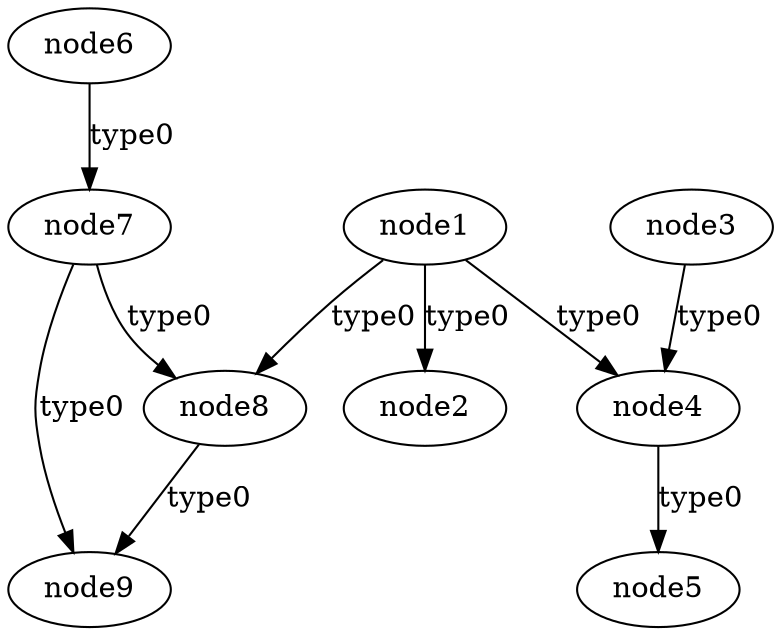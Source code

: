 digraph G { 
    node1 -> node2[ label="type0"];
    node1 -> node8[ label="type0"];
    node1 -> node4[ label="type0"];
    node3 -> node4[ label="type0"];
    node4 -> node5[ label="type0"];
    node6 -> node7[ label="type0"];
    node7 -> node8[ label="type0"];
    node7 -> node9[ label="type0"];
    node8 -> node9[ label="type0"];
}

